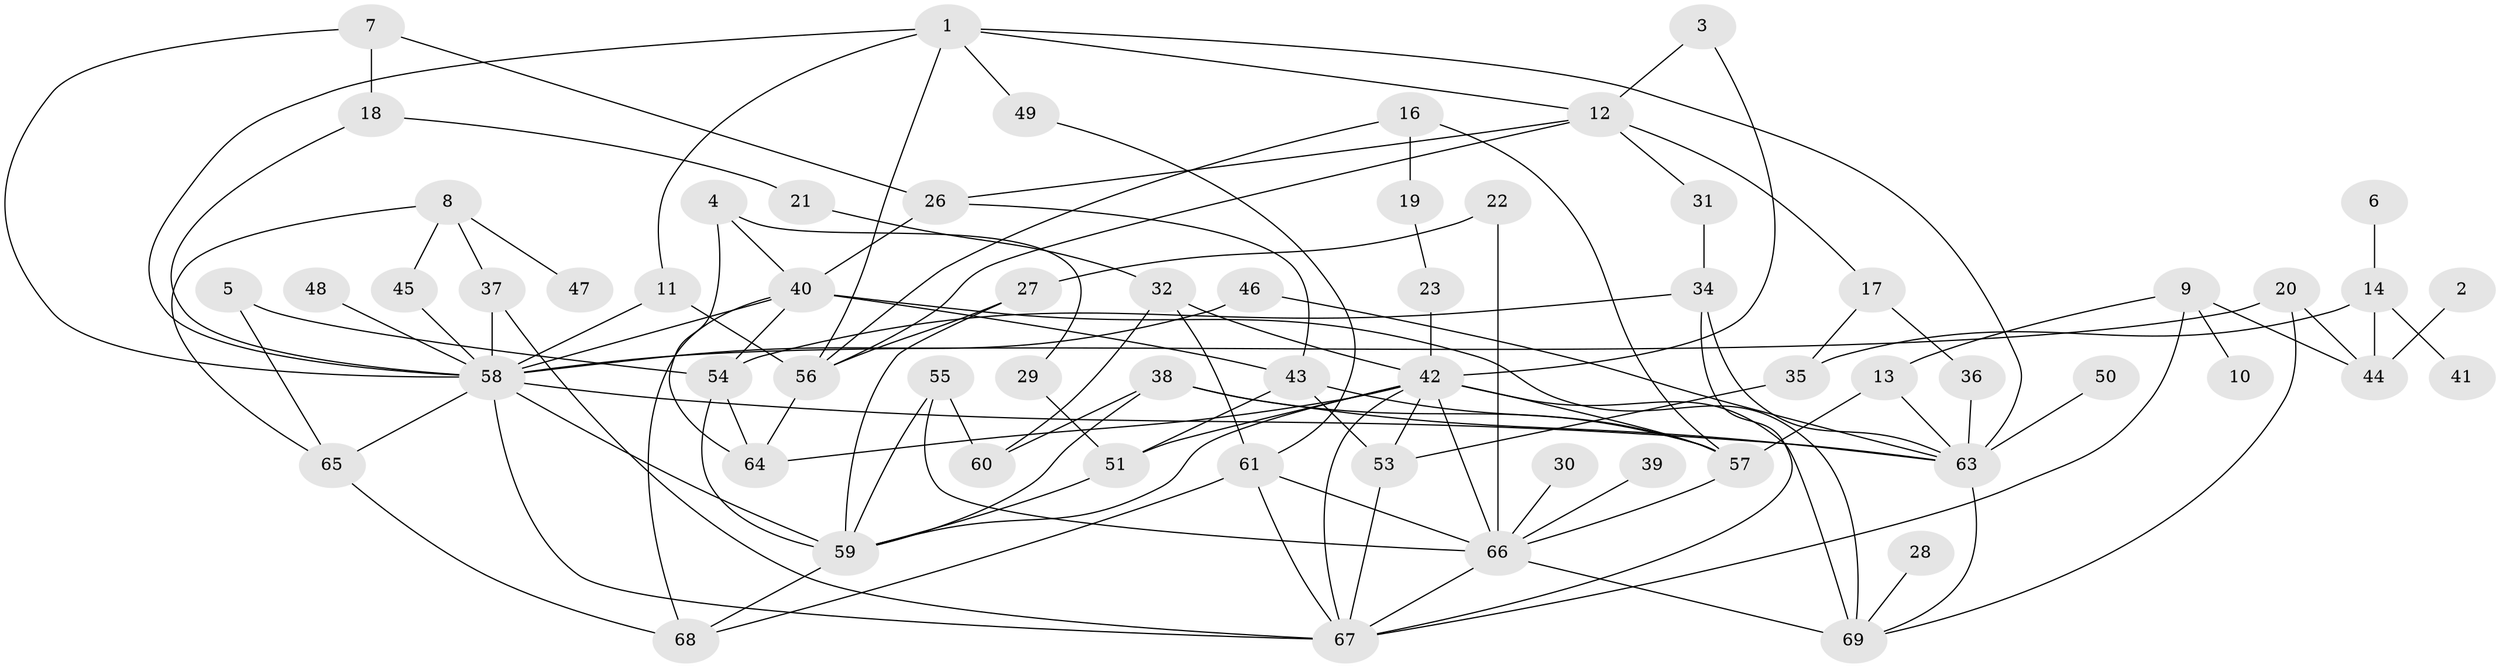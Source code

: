 // original degree distribution, {2: 0.32142857142857145, 4: 0.15714285714285714, 5: 0.05, 3: 0.25, 1: 0.12857142857142856, 6: 0.02857142857142857, 7: 0.014285714285714285, 0: 0.04285714285714286, 8: 0.007142857142857143}
// Generated by graph-tools (version 1.1) at 2025/25/03/09/25 03:25:13]
// undirected, 63 vertices, 118 edges
graph export_dot {
graph [start="1"]
  node [color=gray90,style=filled];
  1;
  2;
  3;
  4;
  5;
  6;
  7;
  8;
  9;
  10;
  11;
  12;
  13;
  14;
  16;
  17;
  18;
  19;
  20;
  21;
  22;
  23;
  26;
  27;
  28;
  29;
  30;
  31;
  32;
  34;
  35;
  36;
  37;
  38;
  39;
  40;
  41;
  42;
  43;
  44;
  45;
  46;
  47;
  48;
  49;
  50;
  51;
  53;
  54;
  55;
  56;
  57;
  58;
  59;
  60;
  61;
  63;
  64;
  65;
  66;
  67;
  68;
  69;
  1 -- 11 [weight=1.0];
  1 -- 12 [weight=1.0];
  1 -- 49 [weight=1.0];
  1 -- 56 [weight=1.0];
  1 -- 58 [weight=1.0];
  1 -- 63 [weight=1.0];
  2 -- 44 [weight=1.0];
  3 -- 12 [weight=1.0];
  3 -- 42 [weight=1.0];
  4 -- 29 [weight=1.0];
  4 -- 40 [weight=1.0];
  4 -- 64 [weight=1.0];
  5 -- 54 [weight=1.0];
  5 -- 65 [weight=1.0];
  6 -- 14 [weight=1.0];
  7 -- 18 [weight=1.0];
  7 -- 26 [weight=1.0];
  7 -- 58 [weight=1.0];
  8 -- 37 [weight=1.0];
  8 -- 45 [weight=1.0];
  8 -- 47 [weight=1.0];
  8 -- 65 [weight=1.0];
  9 -- 10 [weight=1.0];
  9 -- 13 [weight=1.0];
  9 -- 44 [weight=1.0];
  9 -- 67 [weight=1.0];
  11 -- 56 [weight=1.0];
  11 -- 58 [weight=1.0];
  12 -- 17 [weight=1.0];
  12 -- 26 [weight=1.0];
  12 -- 31 [weight=1.0];
  12 -- 56 [weight=1.0];
  13 -- 57 [weight=1.0];
  13 -- 63 [weight=1.0];
  14 -- 35 [weight=1.0];
  14 -- 41 [weight=1.0];
  14 -- 44 [weight=1.0];
  16 -- 19 [weight=1.0];
  16 -- 56 [weight=1.0];
  16 -- 57 [weight=1.0];
  17 -- 35 [weight=1.0];
  17 -- 36 [weight=1.0];
  18 -- 21 [weight=1.0];
  18 -- 58 [weight=1.0];
  19 -- 23 [weight=1.0];
  20 -- 44 [weight=1.0];
  20 -- 58 [weight=1.0];
  20 -- 69 [weight=1.0];
  21 -- 32 [weight=1.0];
  22 -- 27 [weight=1.0];
  22 -- 66 [weight=1.0];
  23 -- 42 [weight=1.0];
  26 -- 40 [weight=1.0];
  26 -- 43 [weight=1.0];
  27 -- 56 [weight=1.0];
  27 -- 59 [weight=1.0];
  28 -- 69 [weight=1.0];
  29 -- 51 [weight=1.0];
  30 -- 66 [weight=1.0];
  31 -- 34 [weight=1.0];
  32 -- 42 [weight=1.0];
  32 -- 60 [weight=1.0];
  32 -- 61 [weight=1.0];
  34 -- 54 [weight=1.0];
  34 -- 63 [weight=1.0];
  34 -- 67 [weight=1.0];
  35 -- 53 [weight=1.0];
  36 -- 63 [weight=1.0];
  37 -- 58 [weight=1.0];
  37 -- 67 [weight=1.0];
  38 -- 57 [weight=1.0];
  38 -- 59 [weight=1.0];
  38 -- 60 [weight=1.0];
  38 -- 63 [weight=1.0];
  39 -- 66 [weight=1.0];
  40 -- 43 [weight=1.0];
  40 -- 54 [weight=1.0];
  40 -- 58 [weight=1.0];
  40 -- 68 [weight=1.0];
  40 -- 69 [weight=1.0];
  42 -- 51 [weight=1.0];
  42 -- 53 [weight=1.0];
  42 -- 57 [weight=1.0];
  42 -- 59 [weight=1.0];
  42 -- 64 [weight=1.0];
  42 -- 66 [weight=1.0];
  42 -- 67 [weight=1.0];
  42 -- 69 [weight=2.0];
  43 -- 51 [weight=1.0];
  43 -- 53 [weight=1.0];
  43 -- 57 [weight=1.0];
  45 -- 58 [weight=1.0];
  46 -- 58 [weight=1.0];
  46 -- 63 [weight=1.0];
  48 -- 58 [weight=1.0];
  49 -- 61 [weight=1.0];
  50 -- 63 [weight=1.0];
  51 -- 59 [weight=1.0];
  53 -- 67 [weight=1.0];
  54 -- 59 [weight=1.0];
  54 -- 64 [weight=1.0];
  55 -- 59 [weight=1.0];
  55 -- 60 [weight=1.0];
  55 -- 66 [weight=1.0];
  56 -- 64 [weight=2.0];
  57 -- 66 [weight=1.0];
  58 -- 59 [weight=1.0];
  58 -- 63 [weight=1.0];
  58 -- 65 [weight=1.0];
  58 -- 67 [weight=1.0];
  59 -- 68 [weight=1.0];
  61 -- 66 [weight=1.0];
  61 -- 67 [weight=1.0];
  61 -- 68 [weight=1.0];
  63 -- 69 [weight=1.0];
  65 -- 68 [weight=1.0];
  66 -- 67 [weight=1.0];
  66 -- 69 [weight=1.0];
}

